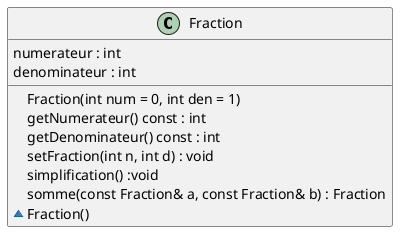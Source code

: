 @startuml

class Fraction{
    numerateur : int
    denominateur : int
    Fraction(int num = 0, int den = 1)
    getNumerateur() const : int
    getDenominateur() const : int
    setFraction(int n, int d) : void
	  simplification() :void
	  somme(const Fraction& a, const Fraction& b) : Fraction
	  ~ Fraction()
}

@enduml
